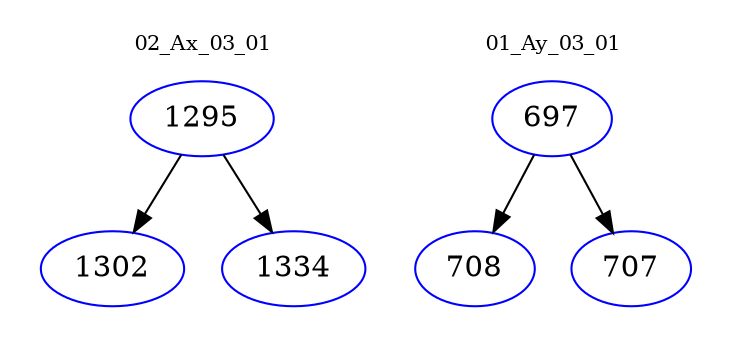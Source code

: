 digraph{
subgraph cluster_0 {
color = white
label = "02_Ax_03_01";
fontsize=10;
T0_1295 [label="1295", color="blue"]
T0_1295 -> T0_1302 [color="black"]
T0_1302 [label="1302", color="blue"]
T0_1295 -> T0_1334 [color="black"]
T0_1334 [label="1334", color="blue"]
}
subgraph cluster_1 {
color = white
label = "01_Ay_03_01";
fontsize=10;
T1_697 [label="697", color="blue"]
T1_697 -> T1_708 [color="black"]
T1_708 [label="708", color="blue"]
T1_697 -> T1_707 [color="black"]
T1_707 [label="707", color="blue"]
}
}
